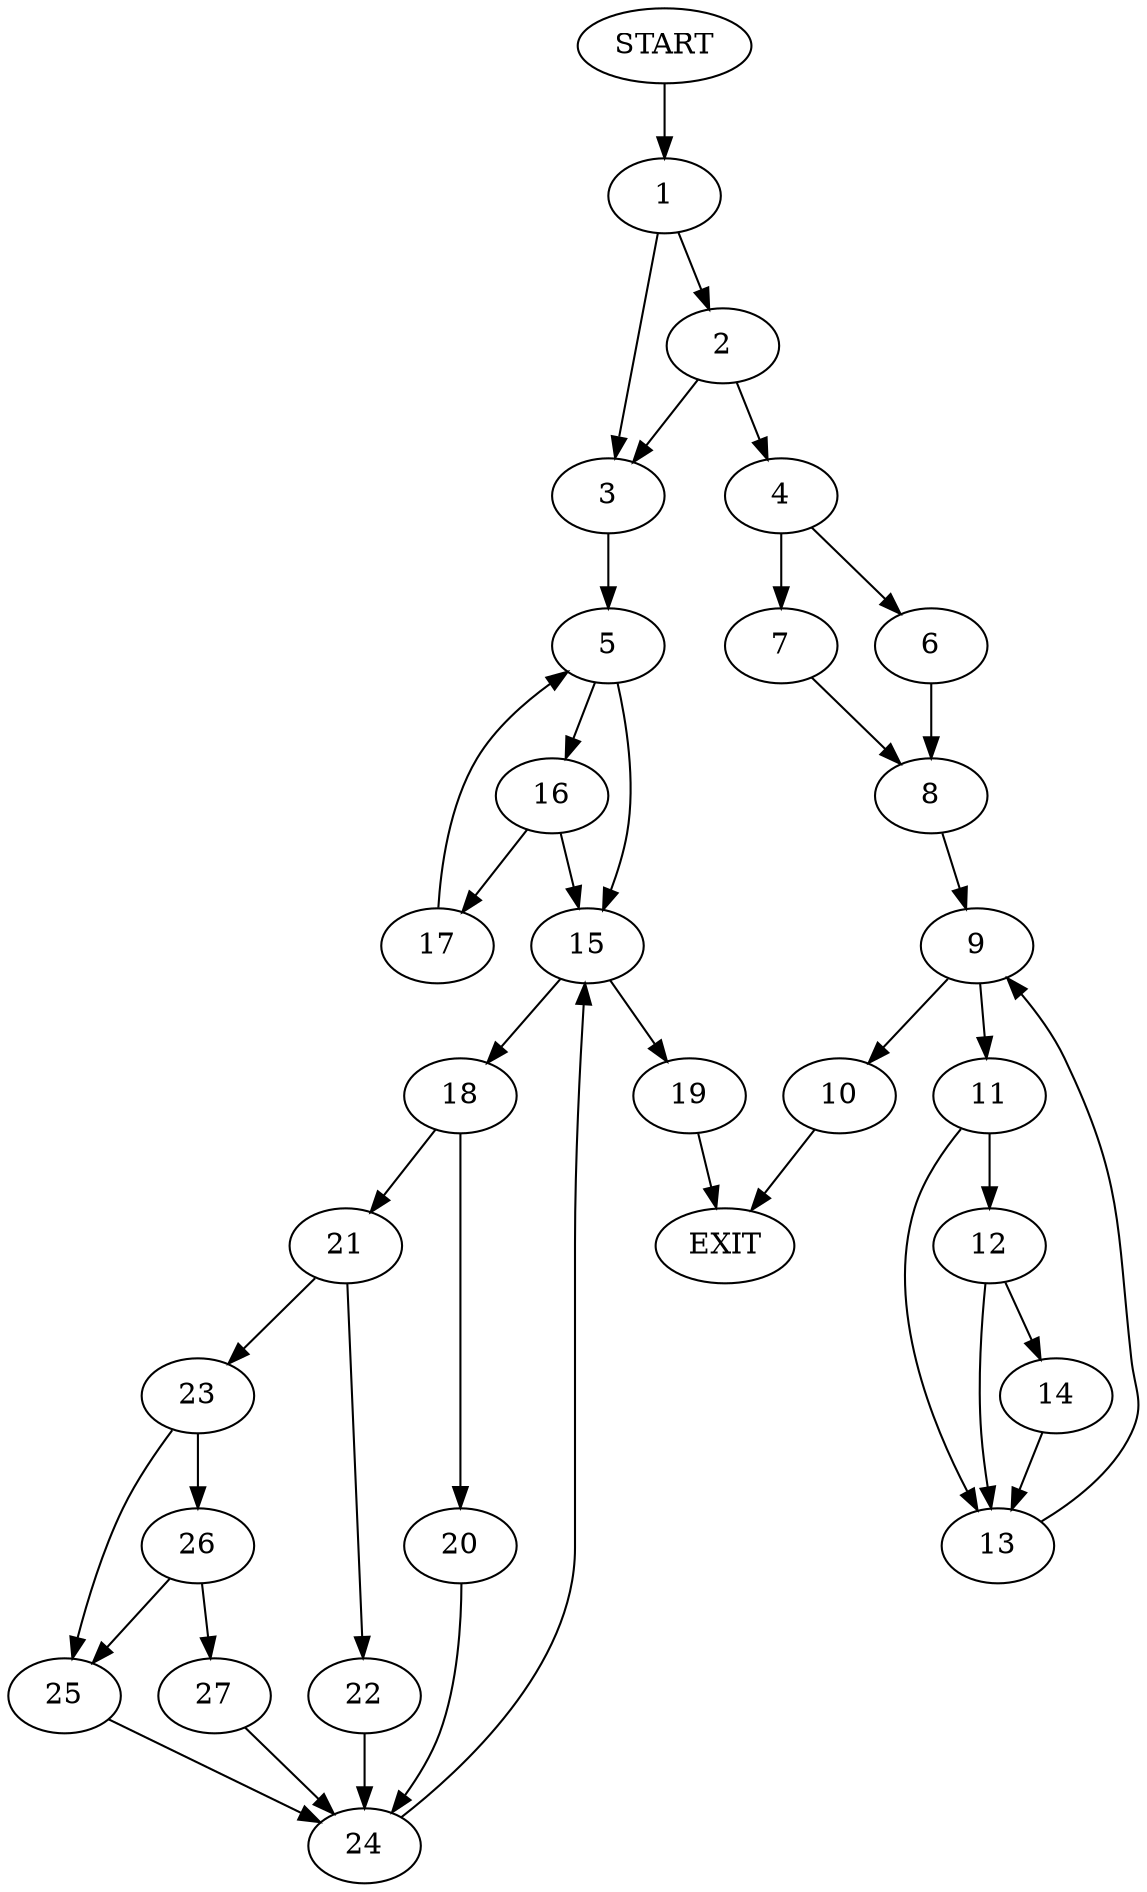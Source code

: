 digraph {
0 [label="START"]
28 [label="EXIT"]
0 -> 1
1 -> 2
1 -> 3
2 -> 4
2 -> 3
3 -> 5
4 -> 6
4 -> 7
7 -> 8
6 -> 8
8 -> 9
9 -> 10
9 -> 11
10 -> 28
11 -> 12
11 -> 13
12 -> 13
12 -> 14
13 -> 9
14 -> 13
5 -> 15
5 -> 16
16 -> 15
16 -> 17
15 -> 18
15 -> 19
17 -> 5
19 -> 28
18 -> 20
18 -> 21
21 -> 22
21 -> 23
20 -> 24
24 -> 15
22 -> 24
23 -> 25
23 -> 26
25 -> 24
26 -> 27
26 -> 25
27 -> 24
}
